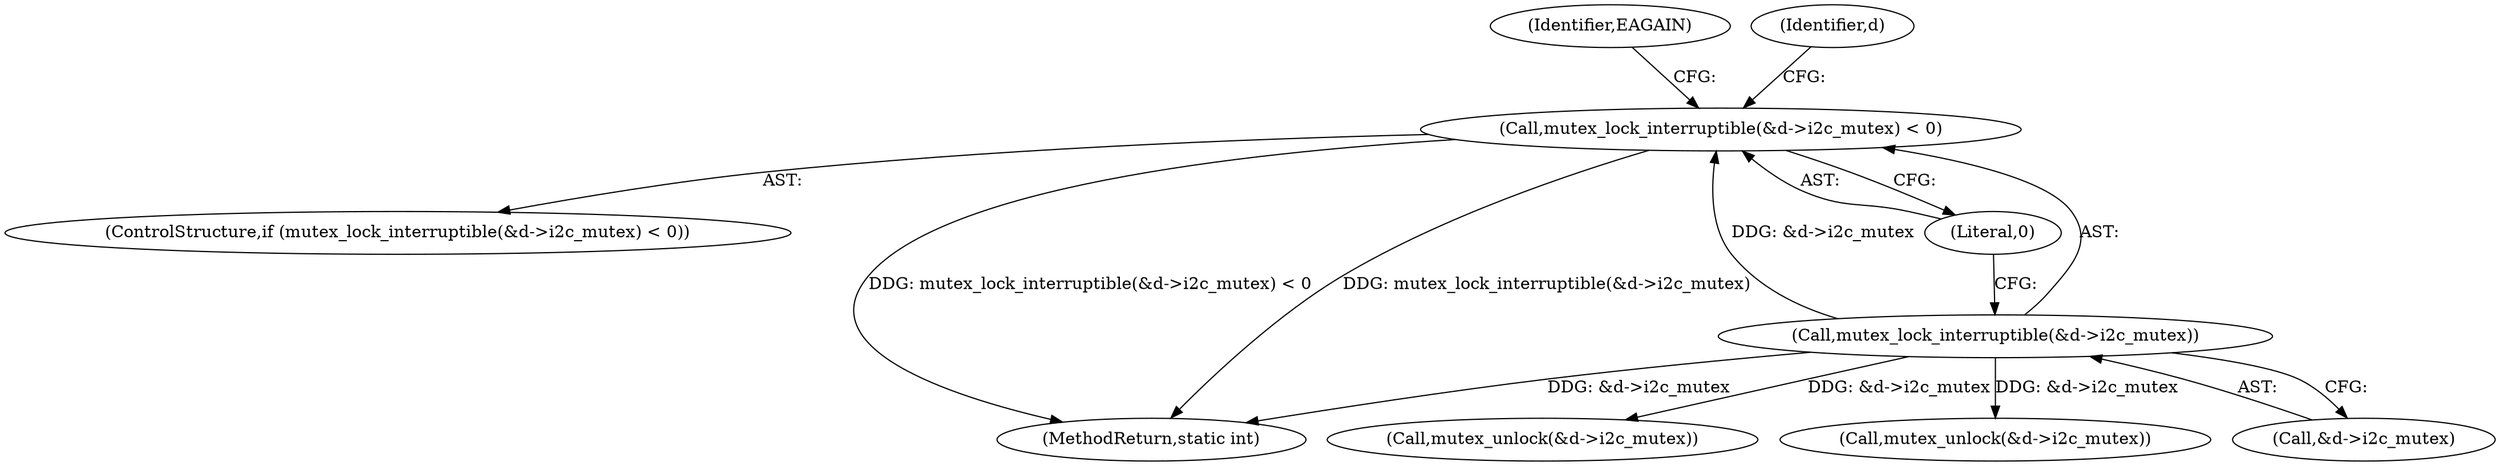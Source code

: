 digraph "0_linux_606142af57dad981b78707234cfbd15f9f7b7125_1@API" {
"1000125" [label="(Call,mutex_lock_interruptible(&d->i2c_mutex) < 0)"];
"1000126" [label="(Call,mutex_lock_interruptible(&d->i2c_mutex))"];
"1000124" [label="(ControlStructure,if (mutex_lock_interruptible(&d->i2c_mutex) < 0))"];
"1000127" [label="(Call,&d->i2c_mutex)"];
"1000144" [label="(Call,mutex_unlock(&d->i2c_mutex))"];
"1000125" [label="(Call,mutex_lock_interruptible(&d->i2c_mutex) < 0)"];
"1000131" [label="(Literal,0)"];
"1000451" [label="(MethodReturn,static int)"];
"1000444" [label="(Call,mutex_unlock(&d->i2c_mutex))"];
"1000134" [label="(Identifier,EAGAIN)"];
"1000140" [label="(Identifier,d)"];
"1000126" [label="(Call,mutex_lock_interruptible(&d->i2c_mutex))"];
"1000125" -> "1000124"  [label="AST: "];
"1000125" -> "1000131"  [label="CFG: "];
"1000126" -> "1000125"  [label="AST: "];
"1000131" -> "1000125"  [label="AST: "];
"1000134" -> "1000125"  [label="CFG: "];
"1000140" -> "1000125"  [label="CFG: "];
"1000125" -> "1000451"  [label="DDG: mutex_lock_interruptible(&d->i2c_mutex)"];
"1000125" -> "1000451"  [label="DDG: mutex_lock_interruptible(&d->i2c_mutex) < 0"];
"1000126" -> "1000125"  [label="DDG: &d->i2c_mutex"];
"1000126" -> "1000127"  [label="CFG: "];
"1000127" -> "1000126"  [label="AST: "];
"1000131" -> "1000126"  [label="CFG: "];
"1000126" -> "1000451"  [label="DDG: &d->i2c_mutex"];
"1000126" -> "1000144"  [label="DDG: &d->i2c_mutex"];
"1000126" -> "1000444"  [label="DDG: &d->i2c_mutex"];
}
